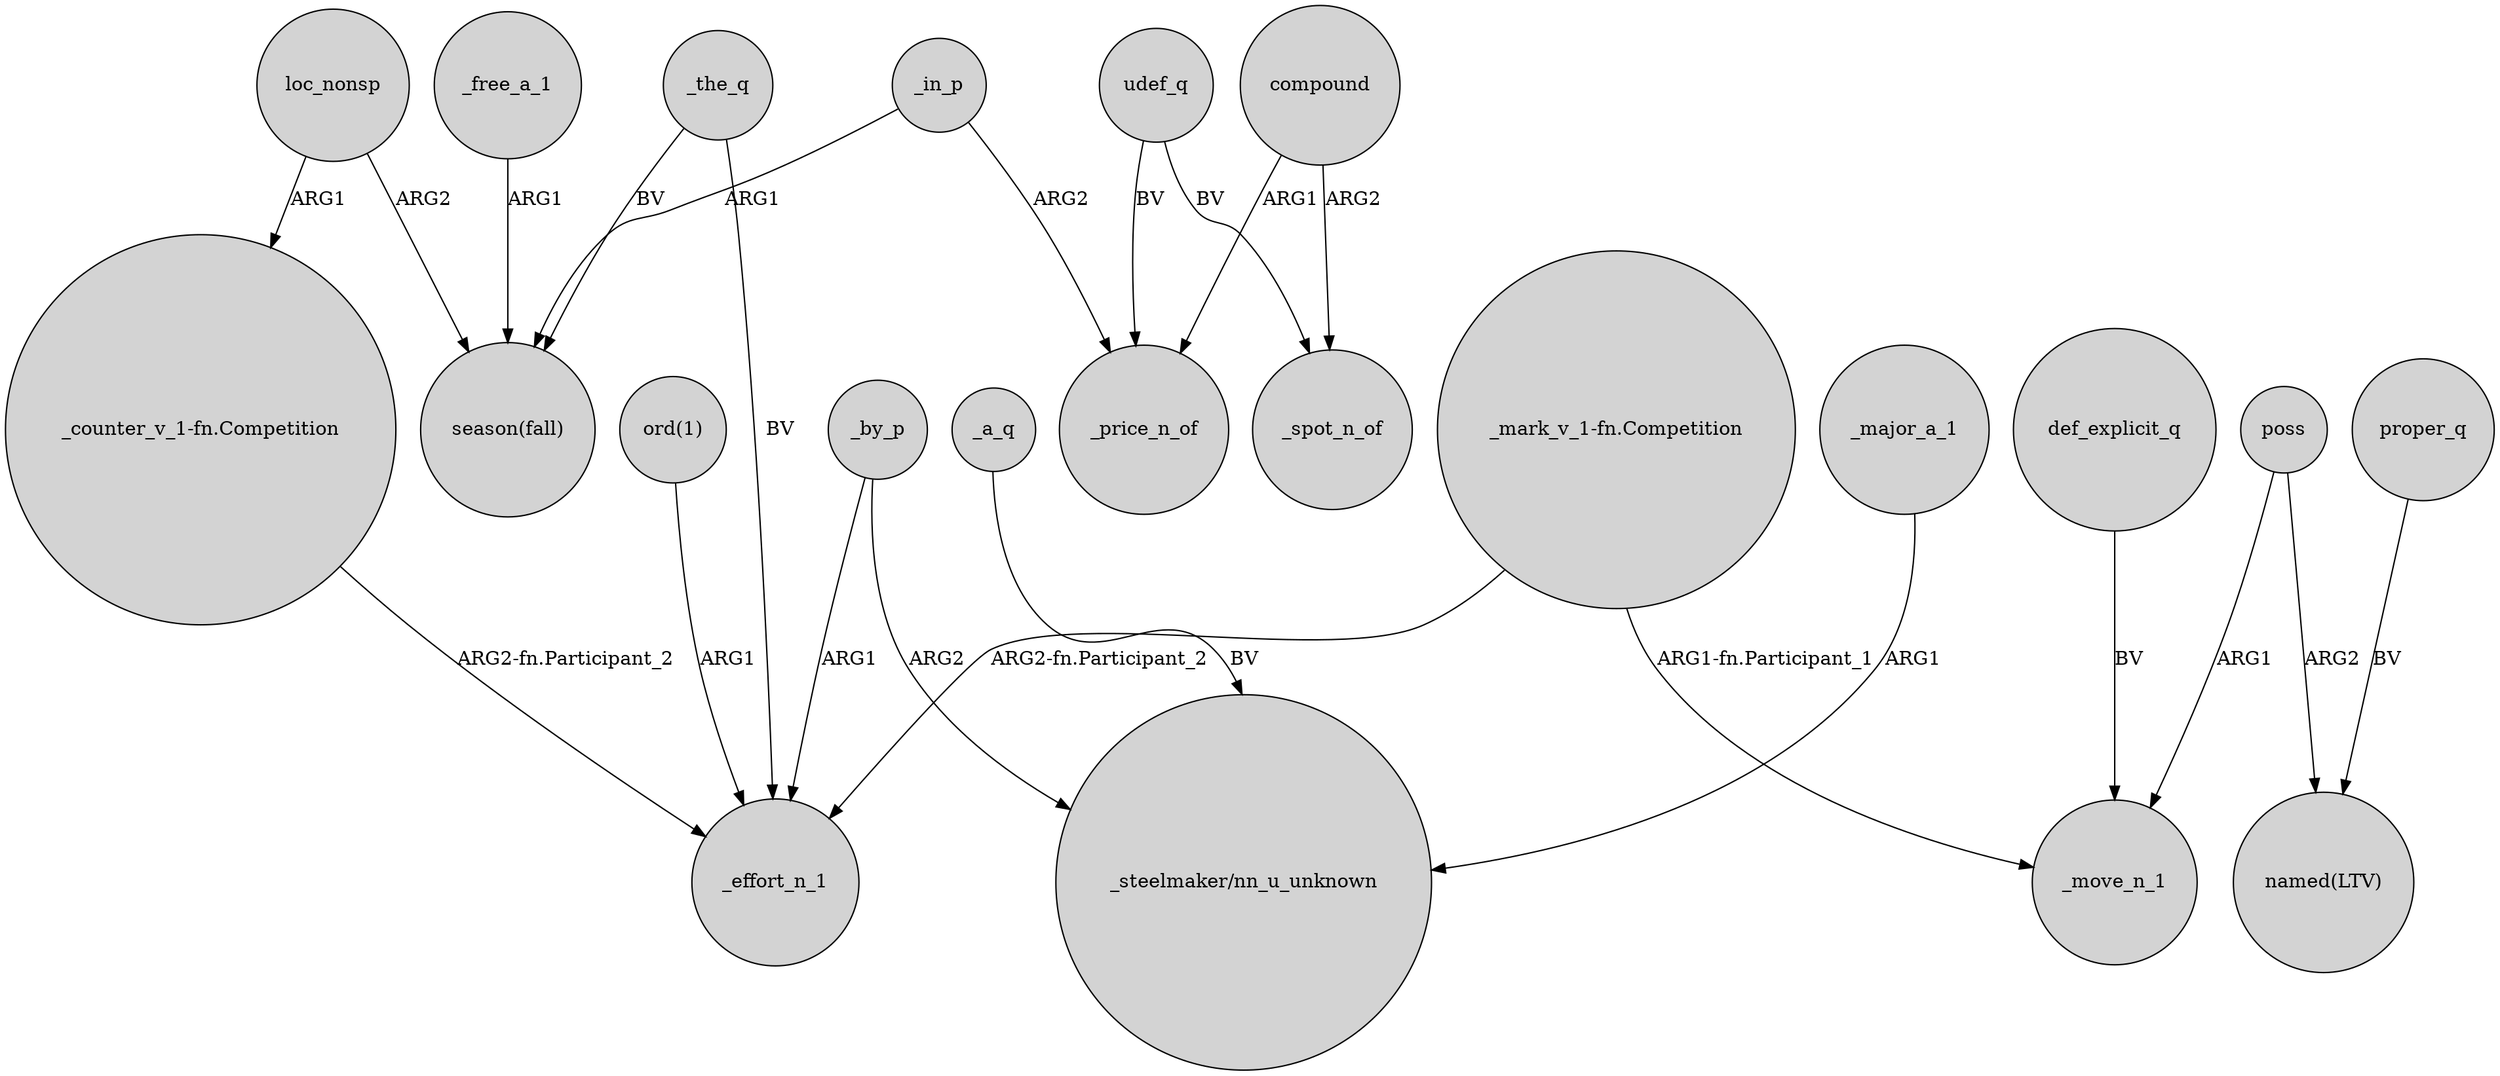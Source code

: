 digraph {
	node [shape=circle style=filled]
	loc_nonsp -> "_counter_v_1-fn.Competition" [label=ARG1]
	_the_q -> "season(fall)" [label=BV]
	poss -> _move_n_1 [label=ARG1]
	loc_nonsp -> "season(fall)" [label=ARG2]
	_a_q -> "_steelmaker/nn_u_unknown" [label=BV]
	"_counter_v_1-fn.Competition" -> _effort_n_1 [label="ARG2-fn.Participant_2"]
	udef_q -> _price_n_of [label=BV]
	_free_a_1 -> "season(fall)" [label=ARG1]
	"ord(1)" -> _effort_n_1 [label=ARG1]
	compound -> _spot_n_of [label=ARG2]
	poss -> "named(LTV)" [label=ARG2]
	_by_p -> _effort_n_1 [label=ARG1]
	_in_p -> "season(fall)" [label=ARG1]
	_in_p -> _price_n_of [label=ARG2]
	_by_p -> "_steelmaker/nn_u_unknown" [label=ARG2]
	"_mark_v_1-fn.Competition" -> _move_n_1 [label="ARG1-fn.Participant_1"]
	"_mark_v_1-fn.Competition" -> _effort_n_1 [label="ARG2-fn.Participant_2"]
	udef_q -> _spot_n_of [label=BV]
	_the_q -> _effort_n_1 [label=BV]
	compound -> _price_n_of [label=ARG1]
	proper_q -> "named(LTV)" [label=BV]
	def_explicit_q -> _move_n_1 [label=BV]
	_major_a_1 -> "_steelmaker/nn_u_unknown" [label=ARG1]
}
